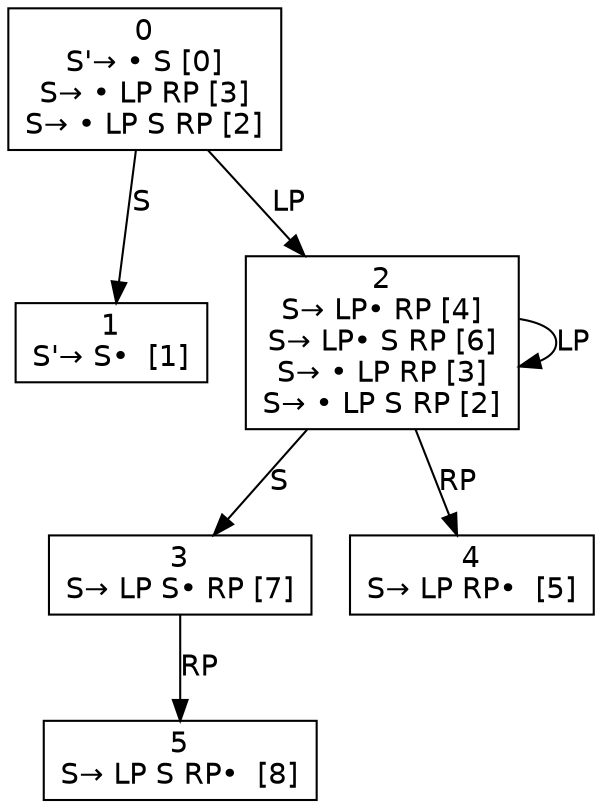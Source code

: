 digraph d{
node [fontname=Helvetica,shape=box];
edge [fontname=Helvetica];
n0 [label=<0<br />S'→ • S [0]<br />S→ • LP RP [3]<br />S→ • LP S RP [2]>];
n1 [label=<1<br />S'→ S•  [1]>];
n2 [label=<2<br />S→ LP• RP [4]<br />S→ LP• S RP [6]<br />S→ • LP RP [3]<br />S→ • LP S RP [2]>];
n3 [label=<3<br />S→ LP S• RP [7]>];
n4 [label=<4<br />S→ LP RP•  [5]>];
n5 [label=<5<br />S→ LP S RP•  [8]>];
n0 -> n1 [label="S"];
n0 -> n2 [label="LP"];
n2 -> n3 [label="S"];
n2 -> n2 [label="LP"];
n2 -> n4 [label="RP"];
n3 -> n5 [label="RP"];
}